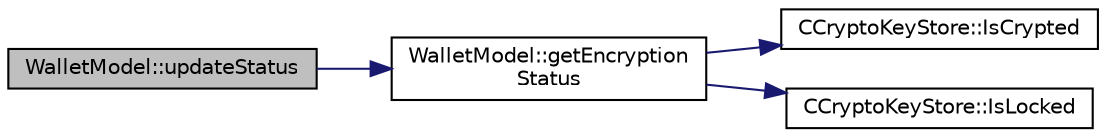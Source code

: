 digraph "WalletModel::updateStatus"
{
  edge [fontname="Helvetica",fontsize="10",labelfontname="Helvetica",labelfontsize="10"];
  node [fontname="Helvetica",fontsize="10",shape=record];
  rankdir="LR";
  Node1683 [label="WalletModel::updateStatus",height=0.2,width=0.4,color="black", fillcolor="grey75", style="filled", fontcolor="black"];
  Node1683 -> Node1684 [color="midnightblue",fontsize="10",style="solid",fontname="Helvetica"];
  Node1684 [label="WalletModel::getEncryption\lStatus",height=0.2,width=0.4,color="black", fillcolor="white", style="filled",URL="$d4/d27/class_wallet_model.html#aa89632d2019414f2ab85674cd4d01398"];
  Node1684 -> Node1685 [color="midnightblue",fontsize="10",style="solid",fontname="Helvetica"];
  Node1685 [label="CCryptoKeyStore::IsCrypted",height=0.2,width=0.4,color="black", fillcolor="white", style="filled",URL="$db/dad/class_c_crypto_key_store.html#acc8fed44366c98fb481333ca6e867088"];
  Node1684 -> Node1686 [color="midnightblue",fontsize="10",style="solid",fontname="Helvetica"];
  Node1686 [label="CCryptoKeyStore::IsLocked",height=0.2,width=0.4,color="black", fillcolor="white", style="filled",URL="$db/dad/class_c_crypto_key_store.html#a52919fa284a3aa10f1b4bd6018b6dbee"];
}
